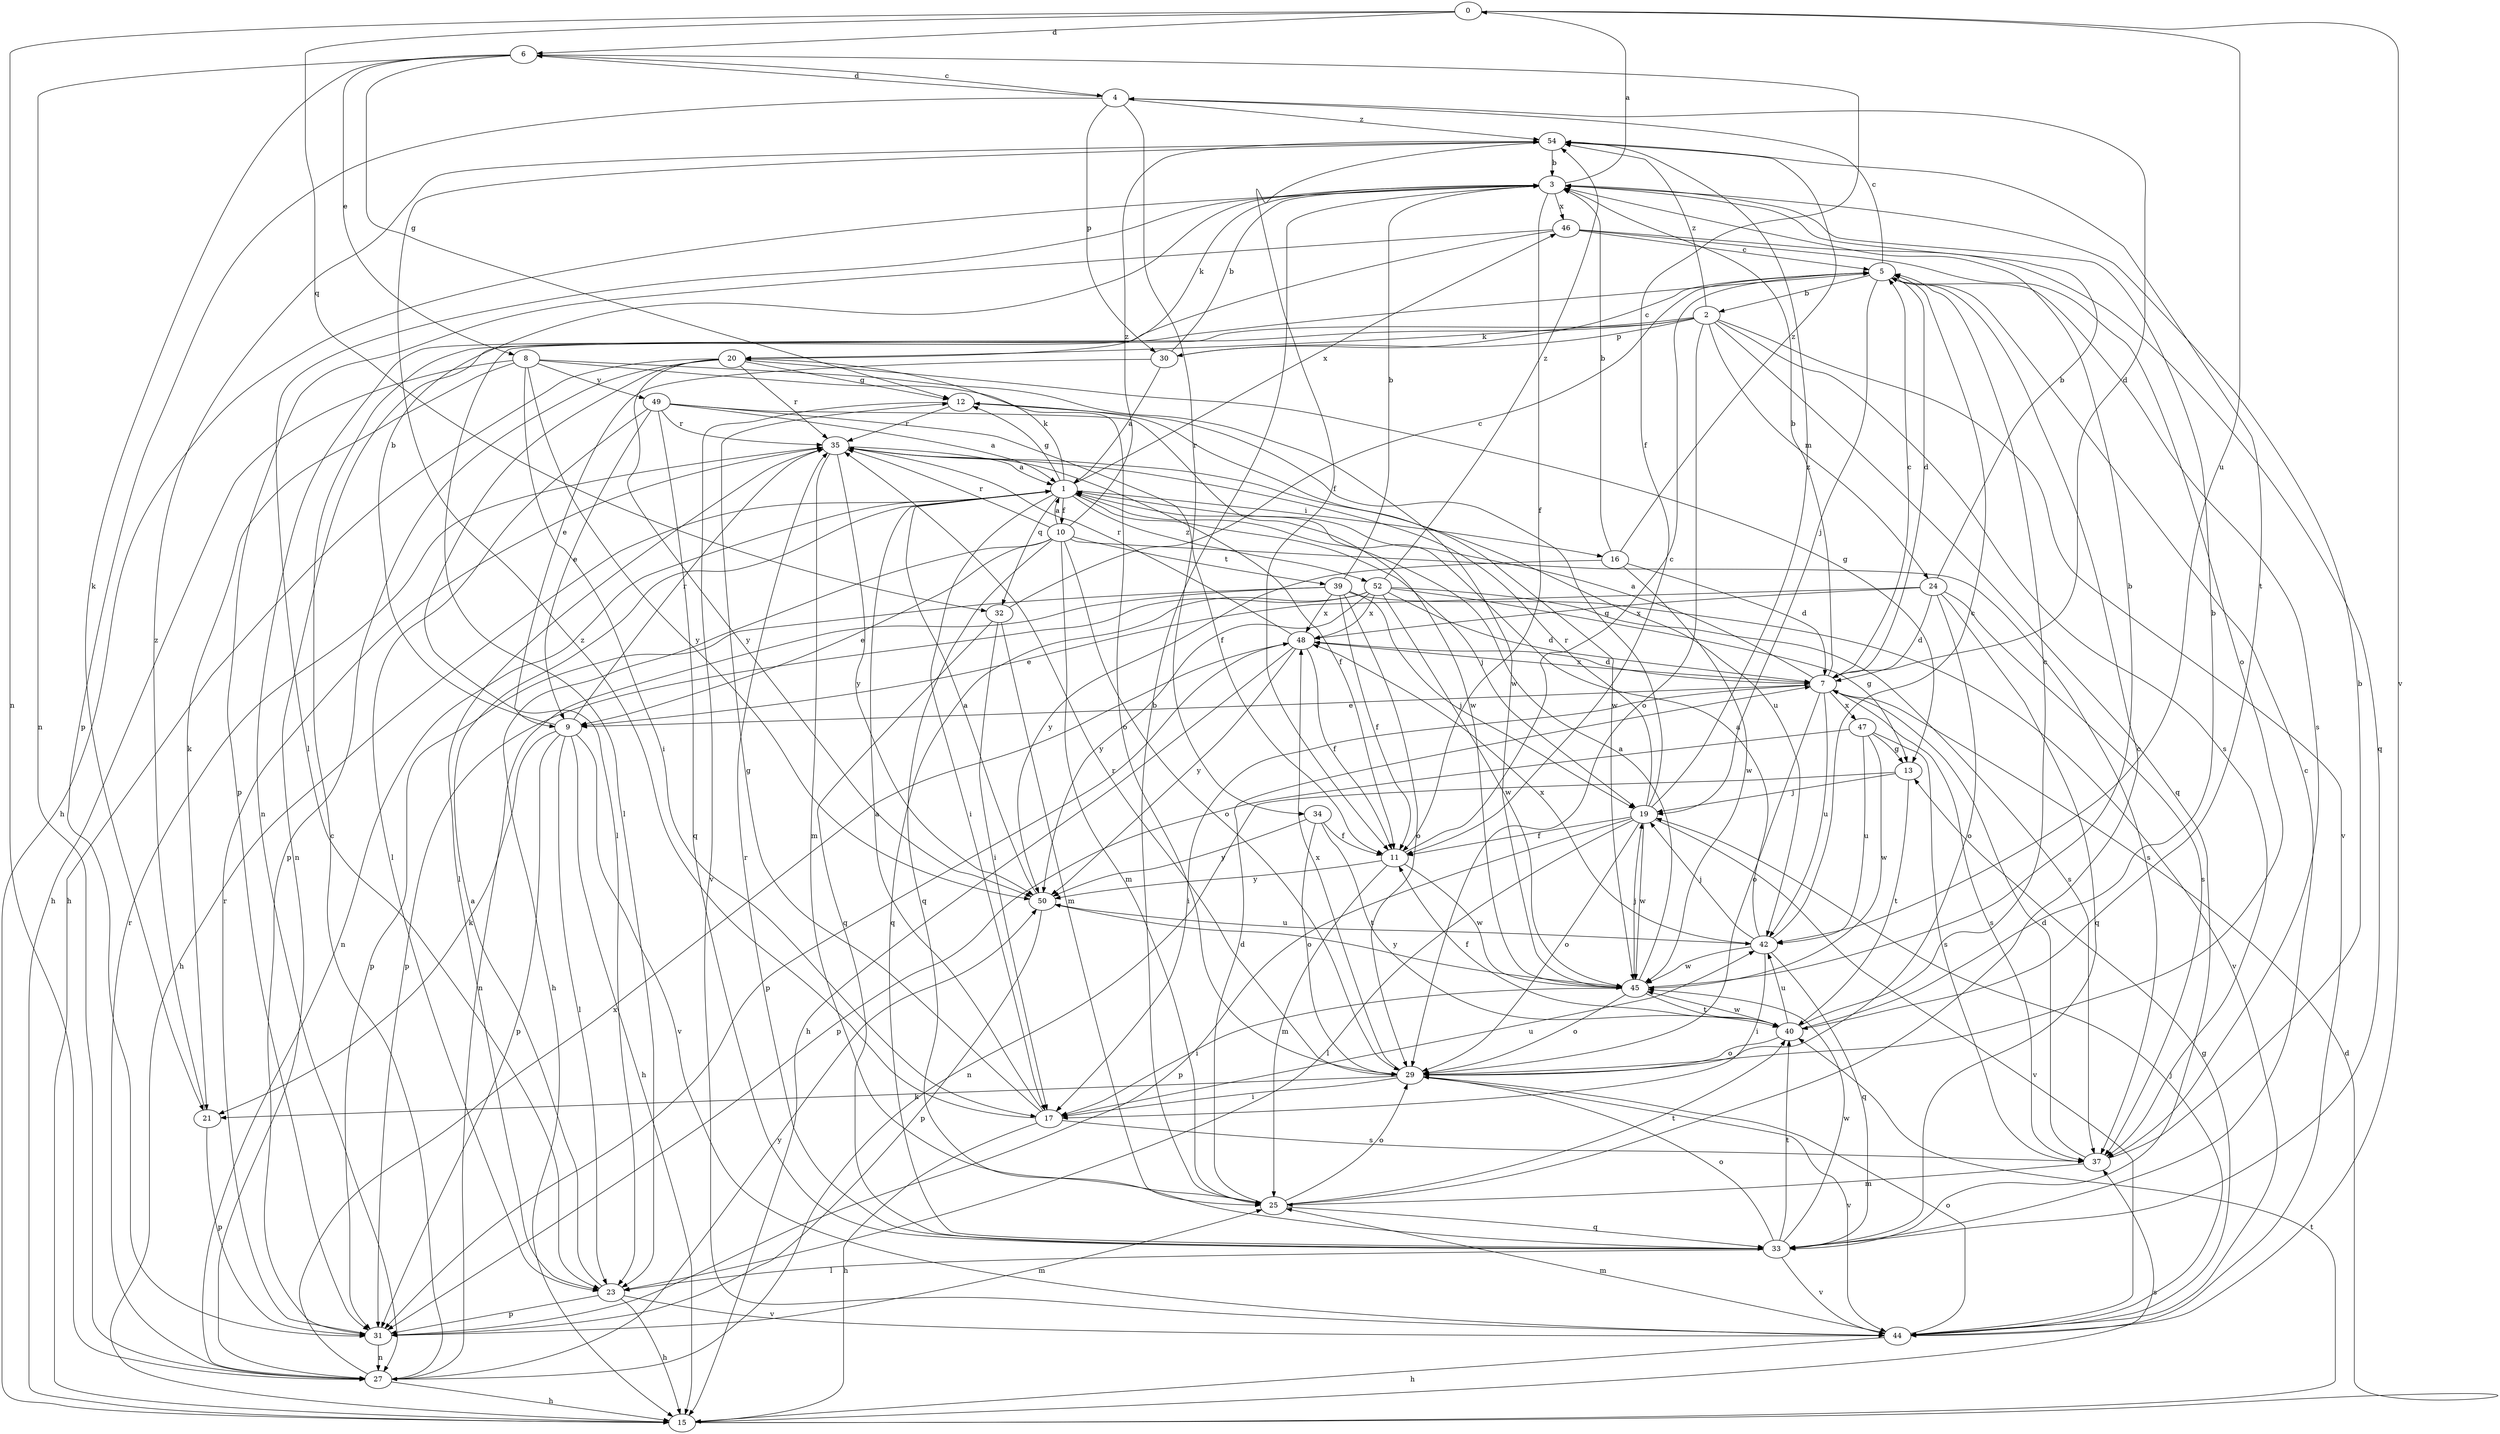 strict digraph  {
0;
1;
2;
3;
4;
5;
6;
7;
8;
9;
10;
11;
12;
13;
15;
16;
17;
19;
20;
21;
23;
24;
25;
27;
29;
30;
31;
32;
33;
34;
35;
37;
39;
40;
42;
44;
45;
46;
47;
48;
49;
50;
52;
54;
0 -> 6  [label=d];
0 -> 27  [label=n];
0 -> 32  [label=q];
0 -> 42  [label=u];
0 -> 44  [label=v];
1 -> 10  [label=f];
1 -> 12  [label=g];
1 -> 15  [label=h];
1 -> 16  [label=i];
1 -> 17  [label=i];
1 -> 19  [label=j];
1 -> 20  [label=k];
1 -> 27  [label=n];
1 -> 32  [label=q];
1 -> 46  [label=x];
1 -> 52  [label=z];
2 -> 20  [label=k];
2 -> 23  [label=l];
2 -> 24  [label=m];
2 -> 27  [label=n];
2 -> 29  [label=o];
2 -> 30  [label=p];
2 -> 33  [label=q];
2 -> 37  [label=s];
2 -> 44  [label=v];
2 -> 54  [label=z];
3 -> 0  [label=a];
3 -> 11  [label=f];
3 -> 15  [label=h];
3 -> 20  [label=k];
3 -> 23  [label=l];
3 -> 46  [label=x];
4 -> 6  [label=d];
4 -> 7  [label=d];
4 -> 30  [label=p];
4 -> 31  [label=p];
4 -> 34  [label=r];
4 -> 54  [label=z];
5 -> 2  [label=b];
5 -> 4  [label=c];
5 -> 7  [label=d];
5 -> 19  [label=j];
5 -> 37  [label=s];
6 -> 4  [label=c];
6 -> 8  [label=e];
6 -> 11  [label=f];
6 -> 12  [label=g];
6 -> 21  [label=k];
6 -> 27  [label=n];
7 -> 1  [label=a];
7 -> 3  [label=b];
7 -> 5  [label=c];
7 -> 9  [label=e];
7 -> 17  [label=i];
7 -> 29  [label=o];
7 -> 37  [label=s];
7 -> 42  [label=u];
7 -> 47  [label=x];
7 -> 48  [label=x];
8 -> 15  [label=h];
8 -> 17  [label=i];
8 -> 21  [label=k];
8 -> 29  [label=o];
8 -> 45  [label=w];
8 -> 49  [label=y];
8 -> 50  [label=y];
9 -> 3  [label=b];
9 -> 15  [label=h];
9 -> 21  [label=k];
9 -> 23  [label=l];
9 -> 31  [label=p];
9 -> 35  [label=r];
9 -> 44  [label=v];
10 -> 1  [label=a];
10 -> 9  [label=e];
10 -> 15  [label=h];
10 -> 25  [label=m];
10 -> 29  [label=o];
10 -> 33  [label=q];
10 -> 35  [label=r];
10 -> 37  [label=s];
10 -> 39  [label=t];
10 -> 54  [label=z];
11 -> 5  [label=c];
11 -> 25  [label=m];
11 -> 45  [label=w];
11 -> 50  [label=y];
12 -> 35  [label=r];
12 -> 44  [label=v];
12 -> 45  [label=w];
13 -> 19  [label=j];
13 -> 27  [label=n];
13 -> 40  [label=t];
15 -> 7  [label=d];
15 -> 37  [label=s];
15 -> 40  [label=t];
16 -> 3  [label=b];
16 -> 7  [label=d];
16 -> 45  [label=w];
16 -> 50  [label=y];
16 -> 54  [label=z];
17 -> 1  [label=a];
17 -> 12  [label=g];
17 -> 15  [label=h];
17 -> 37  [label=s];
17 -> 42  [label=u];
17 -> 54  [label=z];
19 -> 11  [label=f];
19 -> 12  [label=g];
19 -> 23  [label=l];
19 -> 29  [label=o];
19 -> 31  [label=p];
19 -> 35  [label=r];
19 -> 44  [label=v];
19 -> 45  [label=w];
19 -> 54  [label=z];
20 -> 12  [label=g];
20 -> 13  [label=g];
20 -> 15  [label=h];
20 -> 23  [label=l];
20 -> 31  [label=p];
20 -> 35  [label=r];
20 -> 50  [label=y];
21 -> 31  [label=p];
21 -> 54  [label=z];
23 -> 1  [label=a];
23 -> 15  [label=h];
23 -> 31  [label=p];
23 -> 44  [label=v];
24 -> 3  [label=b];
24 -> 7  [label=d];
24 -> 9  [label=e];
24 -> 29  [label=o];
24 -> 33  [label=q];
24 -> 37  [label=s];
24 -> 48  [label=x];
25 -> 3  [label=b];
25 -> 5  [label=c];
25 -> 7  [label=d];
25 -> 29  [label=o];
25 -> 33  [label=q];
25 -> 40  [label=t];
27 -> 5  [label=c];
27 -> 15  [label=h];
27 -> 35  [label=r];
27 -> 48  [label=x];
27 -> 50  [label=y];
29 -> 17  [label=i];
29 -> 21  [label=k];
29 -> 35  [label=r];
29 -> 44  [label=v];
29 -> 48  [label=x];
30 -> 1  [label=a];
30 -> 3  [label=b];
30 -> 5  [label=c];
30 -> 9  [label=e];
31 -> 25  [label=m];
31 -> 27  [label=n];
31 -> 35  [label=r];
32 -> 5  [label=c];
32 -> 17  [label=i];
32 -> 25  [label=m];
32 -> 33  [label=q];
33 -> 5  [label=c];
33 -> 23  [label=l];
33 -> 29  [label=o];
33 -> 35  [label=r];
33 -> 40  [label=t];
33 -> 44  [label=v];
33 -> 45  [label=w];
34 -> 11  [label=f];
34 -> 29  [label=o];
34 -> 40  [label=t];
34 -> 50  [label=y];
35 -> 1  [label=a];
35 -> 11  [label=f];
35 -> 23  [label=l];
35 -> 25  [label=m];
35 -> 42  [label=u];
35 -> 50  [label=y];
37 -> 3  [label=b];
37 -> 7  [label=d];
37 -> 25  [label=m];
39 -> 3  [label=b];
39 -> 11  [label=f];
39 -> 19  [label=j];
39 -> 27  [label=n];
39 -> 29  [label=o];
39 -> 31  [label=p];
39 -> 44  [label=v];
39 -> 48  [label=x];
40 -> 3  [label=b];
40 -> 5  [label=c];
40 -> 11  [label=f];
40 -> 29  [label=o];
40 -> 42  [label=u];
40 -> 45  [label=w];
42 -> 1  [label=a];
42 -> 5  [label=c];
42 -> 17  [label=i];
42 -> 19  [label=j];
42 -> 33  [label=q];
42 -> 45  [label=w];
42 -> 48  [label=x];
44 -> 13  [label=g];
44 -> 15  [label=h];
44 -> 19  [label=j];
44 -> 25  [label=m];
44 -> 29  [label=o];
45 -> 1  [label=a];
45 -> 3  [label=b];
45 -> 17  [label=i];
45 -> 19  [label=j];
45 -> 29  [label=o];
45 -> 40  [label=t];
45 -> 50  [label=y];
46 -> 5  [label=c];
46 -> 27  [label=n];
46 -> 29  [label=o];
46 -> 31  [label=p];
46 -> 33  [label=q];
47 -> 13  [label=g];
47 -> 31  [label=p];
47 -> 37  [label=s];
47 -> 42  [label=u];
47 -> 45  [label=w];
48 -> 7  [label=d];
48 -> 11  [label=f];
48 -> 15  [label=h];
48 -> 31  [label=p];
48 -> 35  [label=r];
48 -> 50  [label=y];
49 -> 1  [label=a];
49 -> 9  [label=e];
49 -> 11  [label=f];
49 -> 23  [label=l];
49 -> 33  [label=q];
49 -> 35  [label=r];
49 -> 45  [label=w];
50 -> 1  [label=a];
50 -> 31  [label=p];
50 -> 42  [label=u];
52 -> 7  [label=d];
52 -> 13  [label=g];
52 -> 31  [label=p];
52 -> 33  [label=q];
52 -> 37  [label=s];
52 -> 45  [label=w];
52 -> 48  [label=x];
52 -> 50  [label=y];
52 -> 54  [label=z];
54 -> 3  [label=b];
54 -> 11  [label=f];
54 -> 40  [label=t];
}
